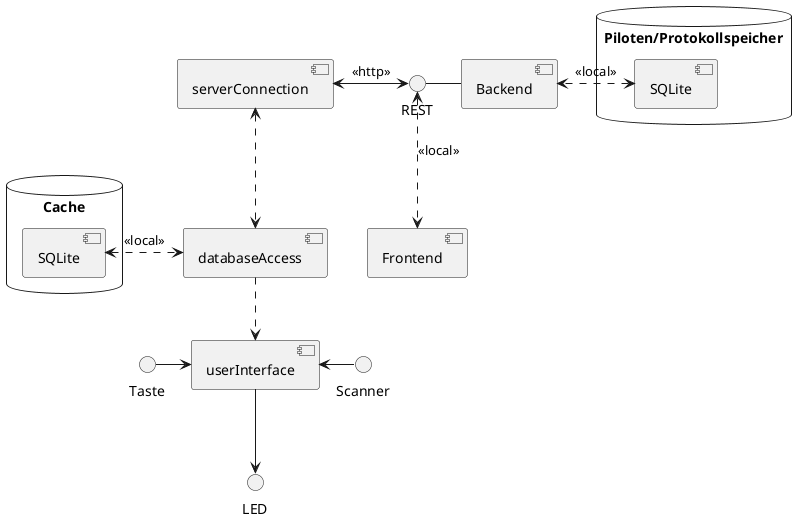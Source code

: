@startuml component_diagram_v1

[databaseAccess] ..> [userInterface]
[serverConnection] <..> [databaseAccess]
database "Cache" {
    [SQLite] as db1
}
db1 <.> [databaseAccess] : <<local>>

[userInterface] --> LED
Taste -> [userInterface]
[userInterface] <- Scanner


REST - [Backend]
REST <..> [Frontend]  : <<local>>
database "Piloten/Protokollspeicher" {
    [SQLite] as db2
}
db2 <.> [Backend]  : <<local>>

[serverConnection] <-> REST  : <<http>>

@enduml